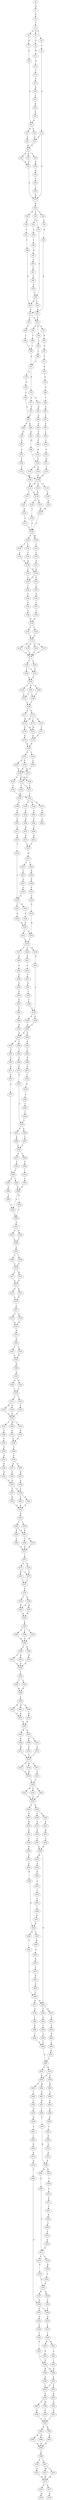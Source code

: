 strict digraph  {
	S0 -> S1 [ label = H ];
	S1 -> S2 [ label = E ];
	S2 -> S3 [ label = V ];
	S3 -> S4 [ label = S ];
	S3 -> S5 [ label = P ];
	S3 -> S6 [ label = S ];
	S4 -> S7 [ label = N ];
	S5 -> S8 [ label = V ];
	S6 -> S9 [ label = S ];
	S7 -> S10 [ label = P ];
	S8 -> S11 [ label = R ];
	S9 -> S12 [ label = E ];
	S10 -> S13 [ label = K ];
	S11 -> S14 [ label = D ];
	S12 -> S15 [ label = K ];
	S12 -> S16 [ label = S ];
	S13 -> S17 [ label = Q ];
	S13 -> S18 [ label = S ];
	S14 -> S19 [ label = T ];
	S15 -> S20 [ label = K ];
	S16 -> S21 [ label = K ];
	S17 -> S22 [ label = P ];
	S18 -> S16 [ label = S ];
	S19 -> S23 [ label = S ];
	S20 -> S24 [ label = T ];
	S20 -> S25 [ label = S ];
	S20 -> S26 [ label = K ];
	S21 -> S27 [ label = E ];
	S21 -> S28 [ label = K ];
	S21 -> S29 [ label = P ];
	S22 -> S21 [ label = K ];
	S23 -> S30 [ label = K ];
	S24 -> S31 [ label = Q ];
	S24 -> S32 [ label = T ];
	S25 -> S33 [ label = S ];
	S26 -> S34 [ label = K ];
	S27 -> S35 [ label = K ];
	S28 -> S35 [ label = K ];
	S29 -> S36 [ label = R ];
	S30 -> S37 [ label = P ];
	S31 -> S38 [ label = T ];
	S32 -> S39 [ label = V ];
	S33 -> S40 [ label = K ];
	S34 -> S41 [ label = A ];
	S35 -> S15 [ label = K ];
	S36 -> S42 [ label = K ];
	S37 -> S43 [ label = R ];
	S38 -> S44 [ label = P ];
	S38 -> S45 [ label = R ];
	S39 -> S46 [ label = I ];
	S40 -> S47 [ label = K ];
	S41 -> S48 [ label = V ];
	S42 -> S49 [ label = A ];
	S43 -> S50 [ label = K ];
	S44 -> S51 [ label = R ];
	S45 -> S47 [ label = K ];
	S46 -> S52 [ label = D ];
	S47 -> S53 [ label = T ];
	S47 -> S54 [ label = I ];
	S48 -> S45 [ label = R ];
	S49 -> S55 [ label = V ];
	S50 -> S13 [ label = K ];
	S51 -> S53 [ label = T ];
	S52 -> S56 [ label = A ];
	S53 -> S57 [ label = A ];
	S53 -> S58 [ label = K ];
	S53 -> S59 [ label = P ];
	S54 -> S60 [ label = S ];
	S55 -> S15 [ label = K ];
	S56 -> S61 [ label = E ];
	S57 -> S62 [ label = K ];
	S58 -> S63 [ label = C ];
	S59 -> S64 [ label = V ];
	S60 -> S65 [ label = T ];
	S61 -> S66 [ label = K ];
	S62 -> S67 [ label = N ];
	S63 -> S68 [ label = L ];
	S64 -> S69 [ label = T ];
	S65 -> S69 [ label = T ];
	S66 -> S70 [ label = P ];
	S67 -> S71 [ label = P ];
	S68 -> S72 [ label = K ];
	S69 -> S72 [ label = K ];
	S70 -> S38 [ label = T ];
	S71 -> S73 [ label = P ];
	S72 -> S74 [ label = R ];
	S72 -> S75 [ label = N ];
	S73 -> S76 [ label = Q ];
	S74 -> S77 [ label = G ];
	S74 -> S78 [ label = R ];
	S75 -> S79 [ label = D ];
	S76 -> S80 [ label = Q ];
	S77 -> S81 [ label = P ];
	S78 -> S82 [ label = N ];
	S79 -> S83 [ label = V ];
	S80 -> S84 [ label = C ];
	S81 -> S85 [ label = P ];
	S82 -> S86 [ label = A ];
	S83 -> S85 [ label = P ];
	S84 -> S87 [ label = Q ];
	S85 -> S88 [ label = Q ];
	S85 -> S89 [ label = K ];
	S86 -> S90 [ label = P ];
	S87 -> S91 [ label = V ];
	S88 -> S92 [ label = Q ];
	S89 -> S93 [ label = P ];
	S90 -> S94 [ label = S ];
	S91 -> S95 [ label = V ];
	S92 -> S96 [ label = M ];
	S93 -> S97 [ label = V ];
	S94 -> S98 [ label = P ];
	S95 -> S99 [ label = L ];
	S96 -> S100 [ label = Y ];
	S97 -> S101 [ label = L ];
	S98 -> S102 [ label = H ];
	S99 -> S103 [ label = L ];
	S100 -> S104 [ label = S ];
	S100 -> S105 [ label = R ];
	S101 -> S106 [ label = F ];
	S102 -> S100 [ label = Y ];
	S103 -> S107 [ label = G ];
	S104 -> S108 [ label = K ];
	S105 -> S109 [ label = L ];
	S106 -> S110 [ label = P ];
	S107 -> S111 [ label = Q ];
	S108 -> S112 [ label = N ];
	S108 -> S113 [ label = F ];
	S108 -> S114 [ label = A ];
	S109 -> S112 [ label = N ];
	S110 -> S108 [ label = K ];
	S111 -> S115 [ label = L ];
	S112 -> S116 [ label = K ];
	S112 -> S117 [ label = L ];
	S113 -> S118 [ label = G ];
	S114 -> S116 [ label = K ];
	S115 -> S108 [ label = K ];
	S116 -> S119 [ label = K ];
	S116 -> S120 [ label = Q ];
	S117 -> S121 [ label = A ];
	S118 -> S122 [ label = S ];
	S119 -> S123 [ label = M ];
	S120 -> S124 [ label = L ];
	S121 -> S125 [ label = D ];
	S122 -> S123 [ label = M ];
	S123 -> S126 [ label = P ];
	S124 -> S126 [ label = P ];
	S125 -> S127 [ label = V ];
	S126 -> S128 [ label = F ];
	S126 -> S129 [ label = M ];
	S127 -> S126 [ label = P ];
	S128 -> S130 [ label = V ];
	S128 -> S131 [ label = I ];
	S129 -> S132 [ label = L ];
	S130 -> S133 [ label = A ];
	S131 -> S134 [ label = T ];
	S132 -> S135 [ label = S ];
	S133 -> S136 [ label = G ];
	S134 -> S136 [ label = G ];
	S135 -> S137 [ label = E ];
	S136 -> S138 [ label = K ];
	S136 -> S139 [ label = T ];
	S137 -> S138 [ label = K ];
	S138 -> S140 [ label = S ];
	S138 -> S141 [ label = P ];
	S139 -> S140 [ label = S ];
	S140 -> S142 [ label = T ];
	S141 -> S143 [ label = A ];
	S142 -> S144 [ label = S ];
	S143 -> S145 [ label = R ];
	S144 -> S146 [ label = P ];
	S145 -> S147 [ label = A ];
	S146 -> S148 [ label = S ];
	S147 -> S149 [ label = C ];
	S148 -> S150 [ label = H ];
	S149 -> S150 [ label = H ];
	S150 -> S151 [ label = S ];
	S150 -> S152 [ label = A ];
	S151 -> S153 [ label = V ];
	S152 -> S153 [ label = V ];
	S153 -> S154 [ label = H ];
	S153 -> S155 [ label = N ];
	S153 -> S156 [ label = S ];
	S153 -> S157 [ label = R ];
	S154 -> S158 [ label = A ];
	S155 -> S158 [ label = A ];
	S156 -> S158 [ label = A ];
	S157 -> S158 [ label = A ];
	S158 -> S159 [ label = N ];
	S158 -> S160 [ label = S ];
	S159 -> S161 [ label = V ];
	S159 -> S162 [ label = L ];
	S160 -> S161 [ label = V ];
	S161 -> S163 [ label = Q ];
	S162 -> S163 [ label = Q ];
	S163 -> S164 [ label = S ];
	S163 -> S165 [ label = N ];
	S163 -> S166 [ label = R ];
	S164 -> S167 [ label = V ];
	S165 -> S168 [ label = L ];
	S165 -> S167 [ label = V ];
	S166 -> S168 [ label = L ];
	S167 -> S169 [ label = L ];
	S168 -> S169 [ label = L ];
	S169 -> S170 [ label = H ];
	S169 -> S171 [ label = Q ];
	S170 -> S172 [ label = M ];
	S170 -> S173 [ label = D ];
	S170 -> S174 [ label = I ];
	S171 -> S172 [ label = M ];
	S172 -> S175 [ label = M ];
	S172 -> S176 [ label = V ];
	S173 -> S177 [ label = L ];
	S174 -> S175 [ label = M ];
	S175 -> S178 [ label = K ];
	S176 -> S179 [ label = Q ];
	S177 -> S178 [ label = K ];
	S178 -> S180 [ label = H ];
	S179 -> S180 [ label = H ];
	S180 -> S181 [ label = H ];
	S180 -> S182 [ label = Y ];
	S181 -> S183 [ label = Q ];
	S181 -> S184 [ label = S ];
	S182 -> S185 [ label = G ];
	S183 -> S186 [ label = P ];
	S184 -> S186 [ label = P ];
	S184 -> S187 [ label = H ];
	S185 -> S186 [ label = P ];
	S186 -> S188 [ label = W ];
	S186 -> S189 [ label = Q ];
	S186 -> S190 [ label = L ];
	S187 -> S189 [ label = Q ];
	S188 -> S191 [ label = L ];
	S189 -> S192 [ label = I ];
	S189 -> S191 [ label = L ];
	S190 -> S193 [ label = Y ];
	S191 -> S194 [ label = C ];
	S192 -> S195 [ label = L ];
	S193 -> S194 [ label = C ];
	S194 -> S196 [ label = E ];
	S194 -> S197 [ label = N ];
	S194 -> S198 [ label = D ];
	S195 -> S199 [ label = Q ];
	S196 -> S200 [ label = Q ];
	S197 -> S201 [ label = D ];
	S198 -> S202 [ label = G ];
	S199 -> S203 [ label = K ];
	S200 -> S204 [ label = V ];
	S201 -> S205 [ label = A ];
	S202 -> S206 [ label = N ];
	S203 -> S207 [ label = P ];
	S204 -> S208 [ label = S ];
	S206 -> S210 [ label = Q ];
	S207 -> S211 [ label = A ];
	S208 -> S212 [ label = A ];
	S210 -> S213 [ label = D ];
	S211 -> S214 [ label = E ];
	S212 -> S215 [ label = L ];
	S213 -> S215 [ label = L ];
	S214 -> S216 [ label = V ];
	S215 -> S217 [ label = H ];
	S216 -> S218 [ label = A ];
	S217 -> S219 [ label = A ];
	S217 -> S220 [ label = I ];
	S218 -> S221 [ label = I ];
	S218 -> S222 [ label = E ];
	S219 -> S223 [ label = P ];
	S220 -> S224 [ label = R ];
	S221 -> S225 [ label = R ];
	S222 -> S226 [ label = P ];
	S223 -> S227 [ label = A ];
	S224 -> S228 [ label = S ];
	S225 -> S229 [ label = R ];
	S226 -> S229 [ label = R ];
	S227 -> S230 [ label = G ];
	S228 -> S231 [ label = P ];
	S229 -> S232 [ label = N ];
	S229 -> S233 [ label = C ];
	S230 -> S218 [ label = A ];
	S231 -> S234 [ label = Q ];
	S232 -> S235 [ label = L ];
	S233 -> S235 [ label = L ];
	S234 -> S236 [ label = K ];
	S235 -> S237 [ label = S ];
	S235 -> S238 [ label = Y ];
	S235 -> S239 [ label = R ];
	S236 -> S232 [ label = N ];
	S237 -> S240 [ label = G ];
	S238 -> S241 [ label = K ];
	S239 -> S242 [ label = N ];
	S240 -> S243 [ label = E ];
	S241 -> S244 [ label = P ];
	S242 -> S245 [ label = S ];
	S243 -> S246 [ label = F ];
	S244 -> S247 [ label = T ];
	S245 -> S248 [ label = Q ];
	S245 -> S249 [ label = R ];
	S246 -> S250 [ label = S ];
	S247 -> S251 [ label = R ];
	S248 -> S252 [ label = C ];
	S249 -> S252 [ label = C ];
	S250 -> S253 [ label = S ];
	S251 -> S254 [ label = T ];
	S252 -> S255 [ label = K ];
	S252 -> S256 [ label = E ];
	S253 -> S257 [ label = K ];
	S254 -> S258 [ label = T ];
	S255 -> S259 [ label = P ];
	S255 -> S260 [ label = V ];
	S256 -> S261 [ label = N ];
	S257 -> S262 [ label = P ];
	S258 -> S245 [ label = S ];
	S259 -> S263 [ label = Q ];
	S260 -> S264 [ label = V ];
	S261 -> S265 [ label = G ];
	S262 -> S266 [ label = A ];
	S263 -> S267 [ label = A ];
	S264 -> S268 [ label = P ];
	S265 -> S269 [ label = R ];
	S266 -> S270 [ label = R ];
	S267 -> S271 [ label = G ];
	S268 -> S272 [ label = P ];
	S269 -> S273 [ label = D ];
	S270 -> S255 [ label = K ];
	S271 -> S274 [ label = D ];
	S272 -> S275 [ label = H ];
	S273 -> S276 [ label = L ];
	S274 -> S277 [ label = Q ];
	S275 -> S278 [ label = S ];
	S276 -> S279 [ label = R ];
	S277 -> S280 [ label = S ];
	S278 -> S281 [ label = K ];
	S278 -> S282 [ label = S ];
	S279 -> S283 [ label = G ];
	S280 -> S284 [ label = L ];
	S280 -> S285 [ label = S ];
	S281 -> S286 [ label = K ];
	S282 -> S287 [ label = S ];
	S283 -> S288 [ label = S ];
	S284 -> S289 [ label = D ];
	S285 -> S290 [ label = G ];
	S286 -> S291 [ label = S ];
	S287 -> S291 [ label = S ];
	S288 -> S292 [ label = V ];
	S289 -> S293 [ label = S ];
	S289 -> S294 [ label = N ];
	S290 -> S295 [ label = G ];
	S291 -> S296 [ label = V ];
	S291 -> S297 [ label = A ];
	S292 -> S278 [ label = S ];
	S293 -> S298 [ label = L ];
	S294 -> S298 [ label = L ];
	S295 -> S293 [ label = S ];
	S296 -> S299 [ label = S ];
	S297 -> S300 [ label = P ];
	S298 -> S301 [ label = S ];
	S299 -> S302 [ label = I ];
	S300 -> S280 [ label = S ];
	S301 -> S303 [ label = D ];
	S301 -> S304 [ label = E ];
	S302 -> S305 [ label = C ];
	S303 -> S306 [ label = L ];
	S304 -> S306 [ label = L ];
	S305 -> S289 [ label = D ];
	S306 -> S307 [ label = L ];
	S307 -> S308 [ label = L ];
	S307 -> S309 [ label = I ];
	S308 -> S310 [ label = A ];
	S309 -> S310 [ label = A ];
	S310 -> S311 [ label = L ];
	S310 -> S312 [ label = M ];
	S311 -> S313 [ label = Q ];
	S312 -> S313 [ label = Q ];
	S313 -> S314 [ label = D ];
	S313 -> S315 [ label = E ];
	S314 -> S316 [ label = E ];
	S315 -> S316 [ label = E ];
	S316 -> S317 [ label = L ];
	S317 -> S318 [ label = G ];
	S317 -> S319 [ label = D ];
	S318 -> S320 [ label = Q ];
	S319 -> S320 [ label = Q ];
	S320 -> S321 [ label = M ];
	S321 -> S322 [ label = S ];
	S322 -> S323 [ label = F ];
	S322 -> S324 [ label = V ];
	S323 -> S325 [ label = E ];
	S324 -> S325 [ label = E ];
	S325 -> S326 [ label = H ];
	S326 -> S327 [ label = Q ];
	S327 -> S328 [ label = D ];
	S327 -> S329 [ label = E ];
	S328 -> S330 [ label = L ];
	S329 -> S330 [ label = L ];
	S330 -> S331 [ label = L ];
	S330 -> S332 [ label = V ];
	S331 -> S333 [ label = R ];
	S331 -> S334 [ label = N ];
	S332 -> S335 [ label = T ];
	S333 -> S336 [ label = Q ];
	S334 -> S336 [ label = Q ];
	S335 -> S336 [ label = Q ];
	S336 -> S337 [ label = L ];
	S336 -> S338 [ label = M ];
	S336 -> S339 [ label = I ];
	S337 -> S340 [ label = G ];
	S338 -> S341 [ label = K ];
	S339 -> S342 [ label = Q ];
	S340 -> S343 [ label = V ];
	S341 -> S344 [ label = E ];
	S342 -> S344 [ label = E ];
	S343 -> S345 [ label = V ];
	S344 -> S346 [ label = T ];
	S345 -> S347 [ label = Q ];
	S346 -> S348 [ label = E ];
	S347 -> S349 [ label = N ];
	S348 -> S350 [ label = S ];
	S348 -> S351 [ label = R ];
	S349 -> S352 [ label = R ];
	S350 -> S353 [ label = H ];
	S351 -> S354 [ label = P ];
	S352 -> S355 [ label = E ];
	S353 -> S356 [ label = A ];
	S354 -> S355 [ label = E ];
	S355 -> S357 [ label = E ];
	S355 -> S358 [ label = V ];
	S356 -> S358 [ label = V ];
	S357 -> S359 [ label = K ];
	S358 -> S360 [ label = C ];
	S358 -> S361 [ label = R ];
	S359 -> S362 [ label = E ];
	S360 -> S362 [ label = E ];
	S361 -> S362 [ label = E ];
	S362 -> S363 [ label = D ];
	S363 -> S364 [ label = L ];
	S363 -> S365 [ label = I ];
	S364 -> S366 [ label = K ];
	S364 -> S367 [ label = E ];
	S365 -> S367 [ label = E ];
	S366 -> S368 [ label = L ];
	S367 -> S369 [ label = C ];
	S367 -> S370 [ label = R ];
	S368 -> S371 [ label = E ];
	S369 -> S371 [ label = E ];
	S370 -> S371 [ label = E ];
	S371 -> S372 [ label = L ];
	S372 -> S373 [ label = E ];
	S372 -> S374 [ label = D ];
	S373 -> S375 [ label = S ];
	S373 -> S376 [ label = H ];
	S374 -> S375 [ label = S ];
	S375 -> S377 [ label = L ];
	S376 -> S377 [ label = L ];
	S377 -> S378 [ label = V ];
	S378 -> S379 [ label = S ];
	S378 -> S380 [ label = K ];
	S379 -> S381 [ label = R ];
	S380 -> S382 [ label = K ];
	S380 -> S381 [ label = R ];
	S381 -> S383 [ label = M ];
	S382 -> S383 [ label = M ];
	S383 -> S384 [ label = E ];
	S384 -> S385 [ label = E ];
	S384 -> S386 [ label = I ];
	S384 -> S387 [ label = V ];
	S385 -> S388 [ label = K ];
	S386 -> S388 [ label = K ];
	S387 -> S388 [ label = K ];
	S388 -> S389 [ label = G ];
	S388 -> S390 [ label = R ];
	S389 -> S391 [ label = A ];
	S389 -> S392 [ label = D ];
	S390 -> S393 [ label = E ];
	S391 -> S394 [ label = Q ];
	S392 -> S394 [ label = Q ];
	S393 -> S394 [ label = Q ];
	S394 -> S395 [ label = I ];
	S395 -> S396 [ label = T ];
	S395 -> S397 [ label = S ];
	S396 -> S398 [ label = K ];
	S397 -> S398 [ label = K ];
	S398 -> S399 [ label = L ];
	S399 -> S400 [ label = R ];
	S399 -> S401 [ label = M ];
	S399 -> S402 [ label = K ];
	S400 -> S403 [ label = K ];
	S401 -> S403 [ label = K ];
	S402 -> S404 [ label = R ];
	S403 -> S405 [ label = H ];
	S404 -> S405 [ label = H ];
	S405 -> S406 [ label = W ];
	S405 -> S407 [ label = Q ];
	S406 -> S408 [ label = Q ];
	S407 -> S409 [ label = D ];
	S407 -> S410 [ label = K ];
	S408 -> S411 [ label = M ];
	S409 -> S412 [ label = S ];
	S410 -> S413 [ label = A ];
	S411 -> S414 [ label = V ];
	S412 -> S414 [ label = V ];
	S413 -> S414 [ label = V ];
	S414 -> S415 [ label = Q ];
	S414 -> S416 [ label = R ];
	S414 -> S417 [ label = E ];
	S415 -> S418 [ label = K ];
	S416 -> S418 [ label = K ];
	S417 -> S419 [ label = T ];
	S418 -> S420 [ label = L ];
	S419 -> S420 [ label = L ];
	S420 -> S421 [ label = M ];
	S420 -> S422 [ label = Q ];
	S420 -> S423 [ label = K ];
	S421 -> S424 [ label = Q ];
	S422 -> S424 [ label = Q ];
	S423 -> S424 [ label = Q ];
	S424 -> S425 [ label = G ];
	S424 -> S426 [ label = K ];
	S425 -> S427 [ label = Q ];
	S426 -> S428 [ label = V ];
	S426 -> S429 [ label = S ];
	S427 -> S430 [ label = R ];
	S428 -> S431 [ label = Q ];
	S429 -> S432 [ label = K ];
	S430 -> S433 [ label = G ];
	S431 -> S434 [ label = N ];
	S432 -> S435 [ label = M ];
	S433 -> S436 [ label = Q ];
	S434 -> S437 [ label = S ];
	S435 -> S438 [ label = A ];
	S436 -> S439 [ label = E ];
	S437 -> S440 [ label = K ];
	S438 -> S440 [ label = K ];
	S439 -> S441 [ label = V ];
	S440 -> S442 [ label = M ];
	S440 -> S443 [ label = R ];
	S441 -> S444 [ label = A ];
	S442 -> S445 [ label = S ];
	S443 -> S446 [ label = P ];
	S443 -> S447 [ label = Q ];
	S444 -> S448 [ label = R ];
	S445 -> S449 [ label = E ];
	S446 -> S450 [ label = S ];
	S447 -> S451 [ label = A ];
	S448 -> S452 [ label = R ];
	S449 -> S453 [ label = A ];
	S450 -> S454 [ label = A ];
	S451 -> S455 [ label = P ];
	S452 -> S456 [ label = N ];
	S452 -> S457 [ label = E ];
	S453 -> S458 [ label = S ];
	S454 -> S459 [ label = A ];
	S455 -> S460 [ label = R ];
	S456 -> S461 [ label = A ];
	S457 -> S462 [ label = D ];
	S458 -> S463 [ label = C ];
	S459 -> S464 [ label = S ];
	S460 -> S465 [ label = A ];
	S461 -> S466 [ label = L ];
	S462 -> S467 [ label = S ];
	S463 -> S468 [ label = I ];
	S464 -> S469 [ label = P ];
	S465 -> S470 [ label = Q ];
	S466 -> S443 [ label = R ];
	S466 -> S471 [ label = K ];
	S467 -> S472 [ label = N ];
	S468 -> S473 [ label = Q ];
	S469 -> S474 [ label = V ];
	S469 -> S475 [ label = R ];
	S470 -> S469 [ label = P ];
	S471 -> S476 [ label = N ];
	S472 -> S477 [ label = P ];
	S473 -> S452 [ label = R ];
	S474 -> S478 [ label = K ];
	S475 -> S478 [ label = K ];
	S475 -> S479 [ label = T ];
	S476 -> S480 [ label = I ];
	S477 -> S481 [ label = K ];
	S478 -> S482 [ label = M ];
	S478 -> S483 [ label = C ];
	S479 -> S484 [ label = G ];
	S480 -> S485 [ label = K ];
	S481 -> S486 [ label = G ];
	S482 -> S487 [ label = K ];
	S483 -> S488 [ label = L ];
	S484 -> S489 [ label = G ];
	S485 -> S490 [ label = Y ];
	S486 -> S466 [ label = L ];
	S487 -> S491 [ label = R ];
	S488 -> S492 [ label = L ];
	S489 -> S493 [ label = A ];
	S490 -> S464 [ label = S ];
	S491 -> S494 [ label = T ];
	S492 -> S495 [ label = N ];
	S493 -> S496 [ label = S ];
	S494 -> S497 [ label = G ];
	S495 -> S498 [ label = H ];
	S496 -> S499 [ label = R ];
	S497 -> S500 [ label = R ];
	S498 -> S501 [ label = S ];
	S499 -> S502 [ label = V ];
	S500 -> S503 [ label = K ];
	S500 -> S504 [ label = R ];
	S501 -> S505 [ label = L ];
	S502 -> S506 [ label = E ];
	S503 -> S507 [ label = E ];
	S504 -> S508 [ label = S ];
	S505 -> S509 [ label = Q ];
	S506 -> S510 [ label = S ];
	S507 -> S511 [ label = G ];
	S508 -> S512 [ label = S ];
	S509 -> S513 [ label = K ];
	S510 -> S514 [ label = A ];
	S511 -> S515 [ label = P ];
	S511 -> S516 [ label = L ];
	S512 -> S517 [ label = P ];
	S513 -> S518 [ label = N ];
	S514 -> S500 [ label = R ];
	S515 -> S519 [ label = V ];
	S516 -> S520 [ label = R ];
	S517 -> S521 [ label = C ];
	S518 -> S522 [ label = S ];
	S519 -> S523 [ label = Q ];
	S520 -> S524 [ label = S ];
	S521 -> S525 [ label = K ];
	S522 -> S526 [ label = N ];
	S523 -> S527 [ label = N ];
	S523 -> S528 [ label = D ];
	S524 -> S523 [ label = Q ];
	S525 -> S529 [ label = S ];
	S526 -> S530 [ label = L ];
	S526 -> S531 [ label = F ];
	S527 -> S526 [ label = N ];
	S528 -> S532 [ label = S ];
	S529 -> S533 [ label = A ];
	S530 -> S534 [ label = Q ];
	S531 -> S535 [ label = H ];
	S532 -> S530 [ label = L ];
	S533 -> S536 [ label = Q ];
	S534 -> S537 [ label = L ];
	S535 -> S538 [ label = P ];
	S536 -> S511 [ label = G ];
	S537 -> S539 [ label = L ];
	S538 -> S540 [ label = T ];
	S539 -> S541 [ label = R ];
	S539 -> S542 [ label = K ];
	S540 -> S543 [ label = P ];
	S541 -> S544 [ label = E ];
	S542 -> S545 [ label = K ];
	S543 -> S546 [ label = V ];
	S544 -> S547 [ label = T ];
	S545 -> S546 [ label = V ];
	S546 -> S548 [ label = H ];
	S546 -> S549 [ label = Q ];
	S547 -> S549 [ label = Q ];
	S548 -> S550 [ label = N ];
	S549 -> S551 [ label = K ];
	S550 -> S552 [ label = L ];
	S551 -> S553 [ label = F ];
	S551 -> S552 [ label = L ];
	S552 -> S554 [ label = Q ];
	S553 -> S555 [ label = R ];
	S554 -> S556 [ label = M ];
	S554 -> S557 [ label = L ];
	S555 -> S558 [ label = N ];
	S556 -> S559 [ label = K ];
	S557 -> S560 [ label = H ];
	S558 -> S561 [ label = N ];
	S559 -> S562 [ label = L ];
	S560 -> S562 [ label = L ];
	S561 -> S562 [ label = L ];
	S562 -> S563 [ label = R ];
	S562 -> S564 [ label = K ];
	S563 -> S565 [ label = E ];
	S563 -> S566 [ label = R ];
	S564 -> S567 [ label = K ];
	S565 -> S568 [ label = D ];
	S566 -> S568 [ label = D ];
	S567 -> S568 [ label = D ];
	S568 -> S569 [ label = D ];
	S569 -> S570 [ label = V ];
	S569 -> S571 [ label = I ];
	S570 -> S572 [ label = S ];
	S571 -> S573 [ label = M ];
	S571 -> S574 [ label = T ];
	S572 -> S575 [ label = W ];
	S573 -> S575 [ label = W ];
	S574 -> S575 [ label = W ];
	S575 -> S576 [ label = D ];
	S575 -> S577 [ label = E ];
	S576 -> S578 [ label = M ];
	S577 -> S579 [ label = Q ];
}
